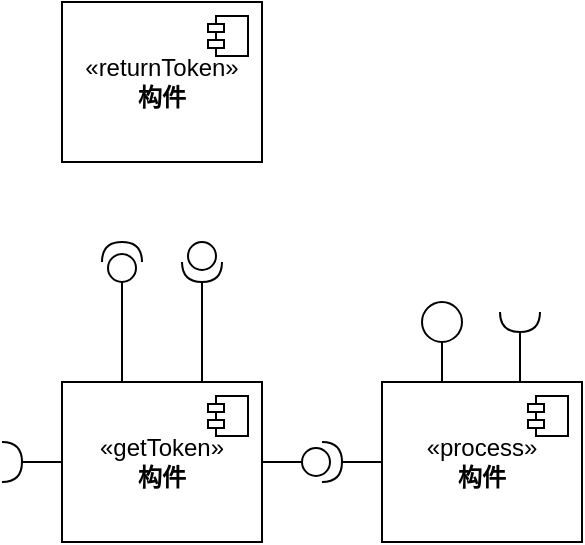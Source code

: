 <mxfile version="21.0.6" type="github">
  <diagram name="第 1 页" id="Srm3ZgDP9B_rgI_yN2VL">
    <mxGraphModel dx="398" dy="212" grid="1" gridSize="10" guides="1" tooltips="1" connect="1" arrows="1" fold="1" page="1" pageScale="1" pageWidth="827" pageHeight="1169" math="0" shadow="0">
      <root>
        <mxCell id="0" />
        <mxCell id="1" parent="0" />
        <mxCell id="60L1bcbyMnznRPTj2HsR-5" value="" style="edgeStyle=orthogonalEdgeStyle;rounded=0;orthogonalLoop=1;jettySize=auto;html=1;endArrow=none;endFill=0;entryX=0;entryY=0.5;entryDx=0;entryDy=0;entryPerimeter=0;" edge="1" parent="1" source="60L1bcbyMnznRPTj2HsR-2" target="60L1bcbyMnznRPTj2HsR-27">
          <mxGeometry relative="1" as="geometry">
            <mxPoint x="280" y="460.0" as="targetPoint" />
          </mxGeometry>
        </mxCell>
        <mxCell id="60L1bcbyMnznRPTj2HsR-14" style="edgeStyle=orthogonalEdgeStyle;rounded=0;orthogonalLoop=1;jettySize=auto;html=1;entryX=1;entryY=0.5;entryDx=0;entryDy=0;entryPerimeter=0;endArrow=none;endFill=0;" edge="1" parent="1" source="60L1bcbyMnznRPTj2HsR-2" target="60L1bcbyMnznRPTj2HsR-12">
          <mxGeometry relative="1" as="geometry" />
        </mxCell>
        <mxCell id="60L1bcbyMnznRPTj2HsR-2" value="«getToken»&lt;br&gt;&lt;b&gt;构件&lt;/b&gt;" style="html=1;dropTarget=0;whiteSpace=wrap;" vertex="1" parent="1">
          <mxGeometry x="180" y="420" width="100" height="80" as="geometry" />
        </mxCell>
        <mxCell id="60L1bcbyMnznRPTj2HsR-3" value="" style="shape=module;jettyWidth=8;jettyHeight=4;" vertex="1" parent="60L1bcbyMnznRPTj2HsR-2">
          <mxGeometry x="1" width="20" height="20" relative="1" as="geometry">
            <mxPoint x="-27" y="7" as="offset" />
          </mxGeometry>
        </mxCell>
        <mxCell id="60L1bcbyMnznRPTj2HsR-9" value="" style="edgeStyle=orthogonalEdgeStyle;rounded=0;orthogonalLoop=1;jettySize=auto;html=1;exitX=1;exitY=0.5;exitDx=0;exitDy=0;exitPerimeter=0;" edge="1" parent="1" source="60L1bcbyMnznRPTj2HsR-27" target="60L1bcbyMnznRPTj2HsR-7">
          <mxGeometry relative="1" as="geometry">
            <mxPoint x="310" y="460.0" as="sourcePoint" />
          </mxGeometry>
        </mxCell>
        <mxCell id="60L1bcbyMnznRPTj2HsR-6" value="«process»&lt;br&gt;&lt;b&gt;构件&lt;/b&gt;" style="html=1;dropTarget=0;whiteSpace=wrap;" vertex="1" parent="1">
          <mxGeometry x="340" y="420" width="100" height="80" as="geometry" />
        </mxCell>
        <mxCell id="60L1bcbyMnznRPTj2HsR-7" value="" style="shape=module;jettyWidth=8;jettyHeight=4;" vertex="1" parent="60L1bcbyMnznRPTj2HsR-6">
          <mxGeometry x="1" width="20" height="20" relative="1" as="geometry">
            <mxPoint x="-27" y="7" as="offset" />
          </mxGeometry>
        </mxCell>
        <mxCell id="60L1bcbyMnznRPTj2HsR-12" value="" style="shape=requiredInterface;html=1;verticalLabelPosition=bottom;sketch=0;" vertex="1" parent="1">
          <mxGeometry x="150" y="450" width="10" height="20" as="geometry" />
        </mxCell>
        <mxCell id="60L1bcbyMnznRPTj2HsR-17" value="" style="edgeStyle=orthogonalEdgeStyle;rounded=0;orthogonalLoop=1;jettySize=auto;html=1;endArrow=none;endFill=0;entryX=0.5;entryY=0;entryDx=0;entryDy=0;" edge="1" parent="1" target="60L1bcbyMnznRPTj2HsR-2">
          <mxGeometry relative="1" as="geometry">
            <mxPoint x="210" y="370" as="sourcePoint" />
            <mxPoint x="190" y="420" as="targetPoint" />
            <Array as="points">
              <mxPoint x="210" y="420" />
            </Array>
          </mxGeometry>
        </mxCell>
        <mxCell id="60L1bcbyMnznRPTj2HsR-21" value="" style="edgeStyle=orthogonalEdgeStyle;rounded=0;orthogonalLoop=1;jettySize=auto;html=1;endArrow=none;endFill=0;" edge="1" parent="1" source="60L1bcbyMnznRPTj2HsR-22" target="60L1bcbyMnznRPTj2HsR-6">
          <mxGeometry relative="1" as="geometry">
            <mxPoint x="380" y="420" as="targetPoint" />
          </mxGeometry>
        </mxCell>
        <mxCell id="60L1bcbyMnznRPTj2HsR-22" value="" style="ellipse;" vertex="1" parent="1">
          <mxGeometry x="360" y="380" width="20" height="20" as="geometry" />
        </mxCell>
        <mxCell id="60L1bcbyMnznRPTj2HsR-23" style="edgeStyle=orthogonalEdgeStyle;rounded=0;orthogonalLoop=1;jettySize=auto;html=1;endArrow=none;endFill=0;" edge="1" parent="1" source="60L1bcbyMnznRPTj2HsR-24" target="60L1bcbyMnznRPTj2HsR-6">
          <mxGeometry relative="1" as="geometry">
            <mxPoint x="409" y="420" as="targetPoint" />
            <Array as="points">
              <mxPoint x="400" y="420" />
              <mxPoint x="400" y="420" />
            </Array>
          </mxGeometry>
        </mxCell>
        <mxCell id="60L1bcbyMnznRPTj2HsR-24" value="" style="shape=requiredInterface;html=1;verticalLabelPosition=bottom;sketch=0;rotation=90;" vertex="1" parent="1">
          <mxGeometry x="404" y="380" width="10" height="20" as="geometry" />
        </mxCell>
        <mxCell id="60L1bcbyMnznRPTj2HsR-25" value="«returnToken»&lt;br&gt;&lt;b&gt;构件&lt;/b&gt;" style="html=1;dropTarget=0;whiteSpace=wrap;" vertex="1" parent="1">
          <mxGeometry x="180" y="230" width="100" height="80" as="geometry" />
        </mxCell>
        <mxCell id="60L1bcbyMnznRPTj2HsR-26" value="" style="shape=module;jettyWidth=8;jettyHeight=4;" vertex="1" parent="60L1bcbyMnznRPTj2HsR-25">
          <mxGeometry x="1" width="20" height="20" relative="1" as="geometry">
            <mxPoint x="-27" y="7" as="offset" />
          </mxGeometry>
        </mxCell>
        <mxCell id="60L1bcbyMnznRPTj2HsR-27" value="" style="shape=providedRequiredInterface;html=1;verticalLabelPosition=bottom;sketch=0;" vertex="1" parent="1">
          <mxGeometry x="300" y="450" width="20" height="20" as="geometry" />
        </mxCell>
        <mxCell id="60L1bcbyMnznRPTj2HsR-30" value="" style="shape=providedRequiredInterface;html=1;verticalLabelPosition=bottom;sketch=0;rotation=-90;" vertex="1" parent="1">
          <mxGeometry x="200" y="350" width="20" height="20" as="geometry" />
        </mxCell>
        <mxCell id="60L1bcbyMnznRPTj2HsR-33" value="" style="edgeStyle=orthogonalEdgeStyle;rounded=0;orthogonalLoop=1;jettySize=auto;html=1;endArrow=none;endFill=0;" edge="1" parent="1" source="60L1bcbyMnznRPTj2HsR-31" target="60L1bcbyMnznRPTj2HsR-2">
          <mxGeometry relative="1" as="geometry">
            <Array as="points">
              <mxPoint x="250" y="410" />
              <mxPoint x="250" y="410" />
            </Array>
          </mxGeometry>
        </mxCell>
        <mxCell id="60L1bcbyMnznRPTj2HsR-31" value="" style="shape=providedRequiredInterface;html=1;verticalLabelPosition=bottom;sketch=0;rotation=90;" vertex="1" parent="1">
          <mxGeometry x="240" y="350" width="20" height="20" as="geometry" />
        </mxCell>
      </root>
    </mxGraphModel>
  </diagram>
</mxfile>
